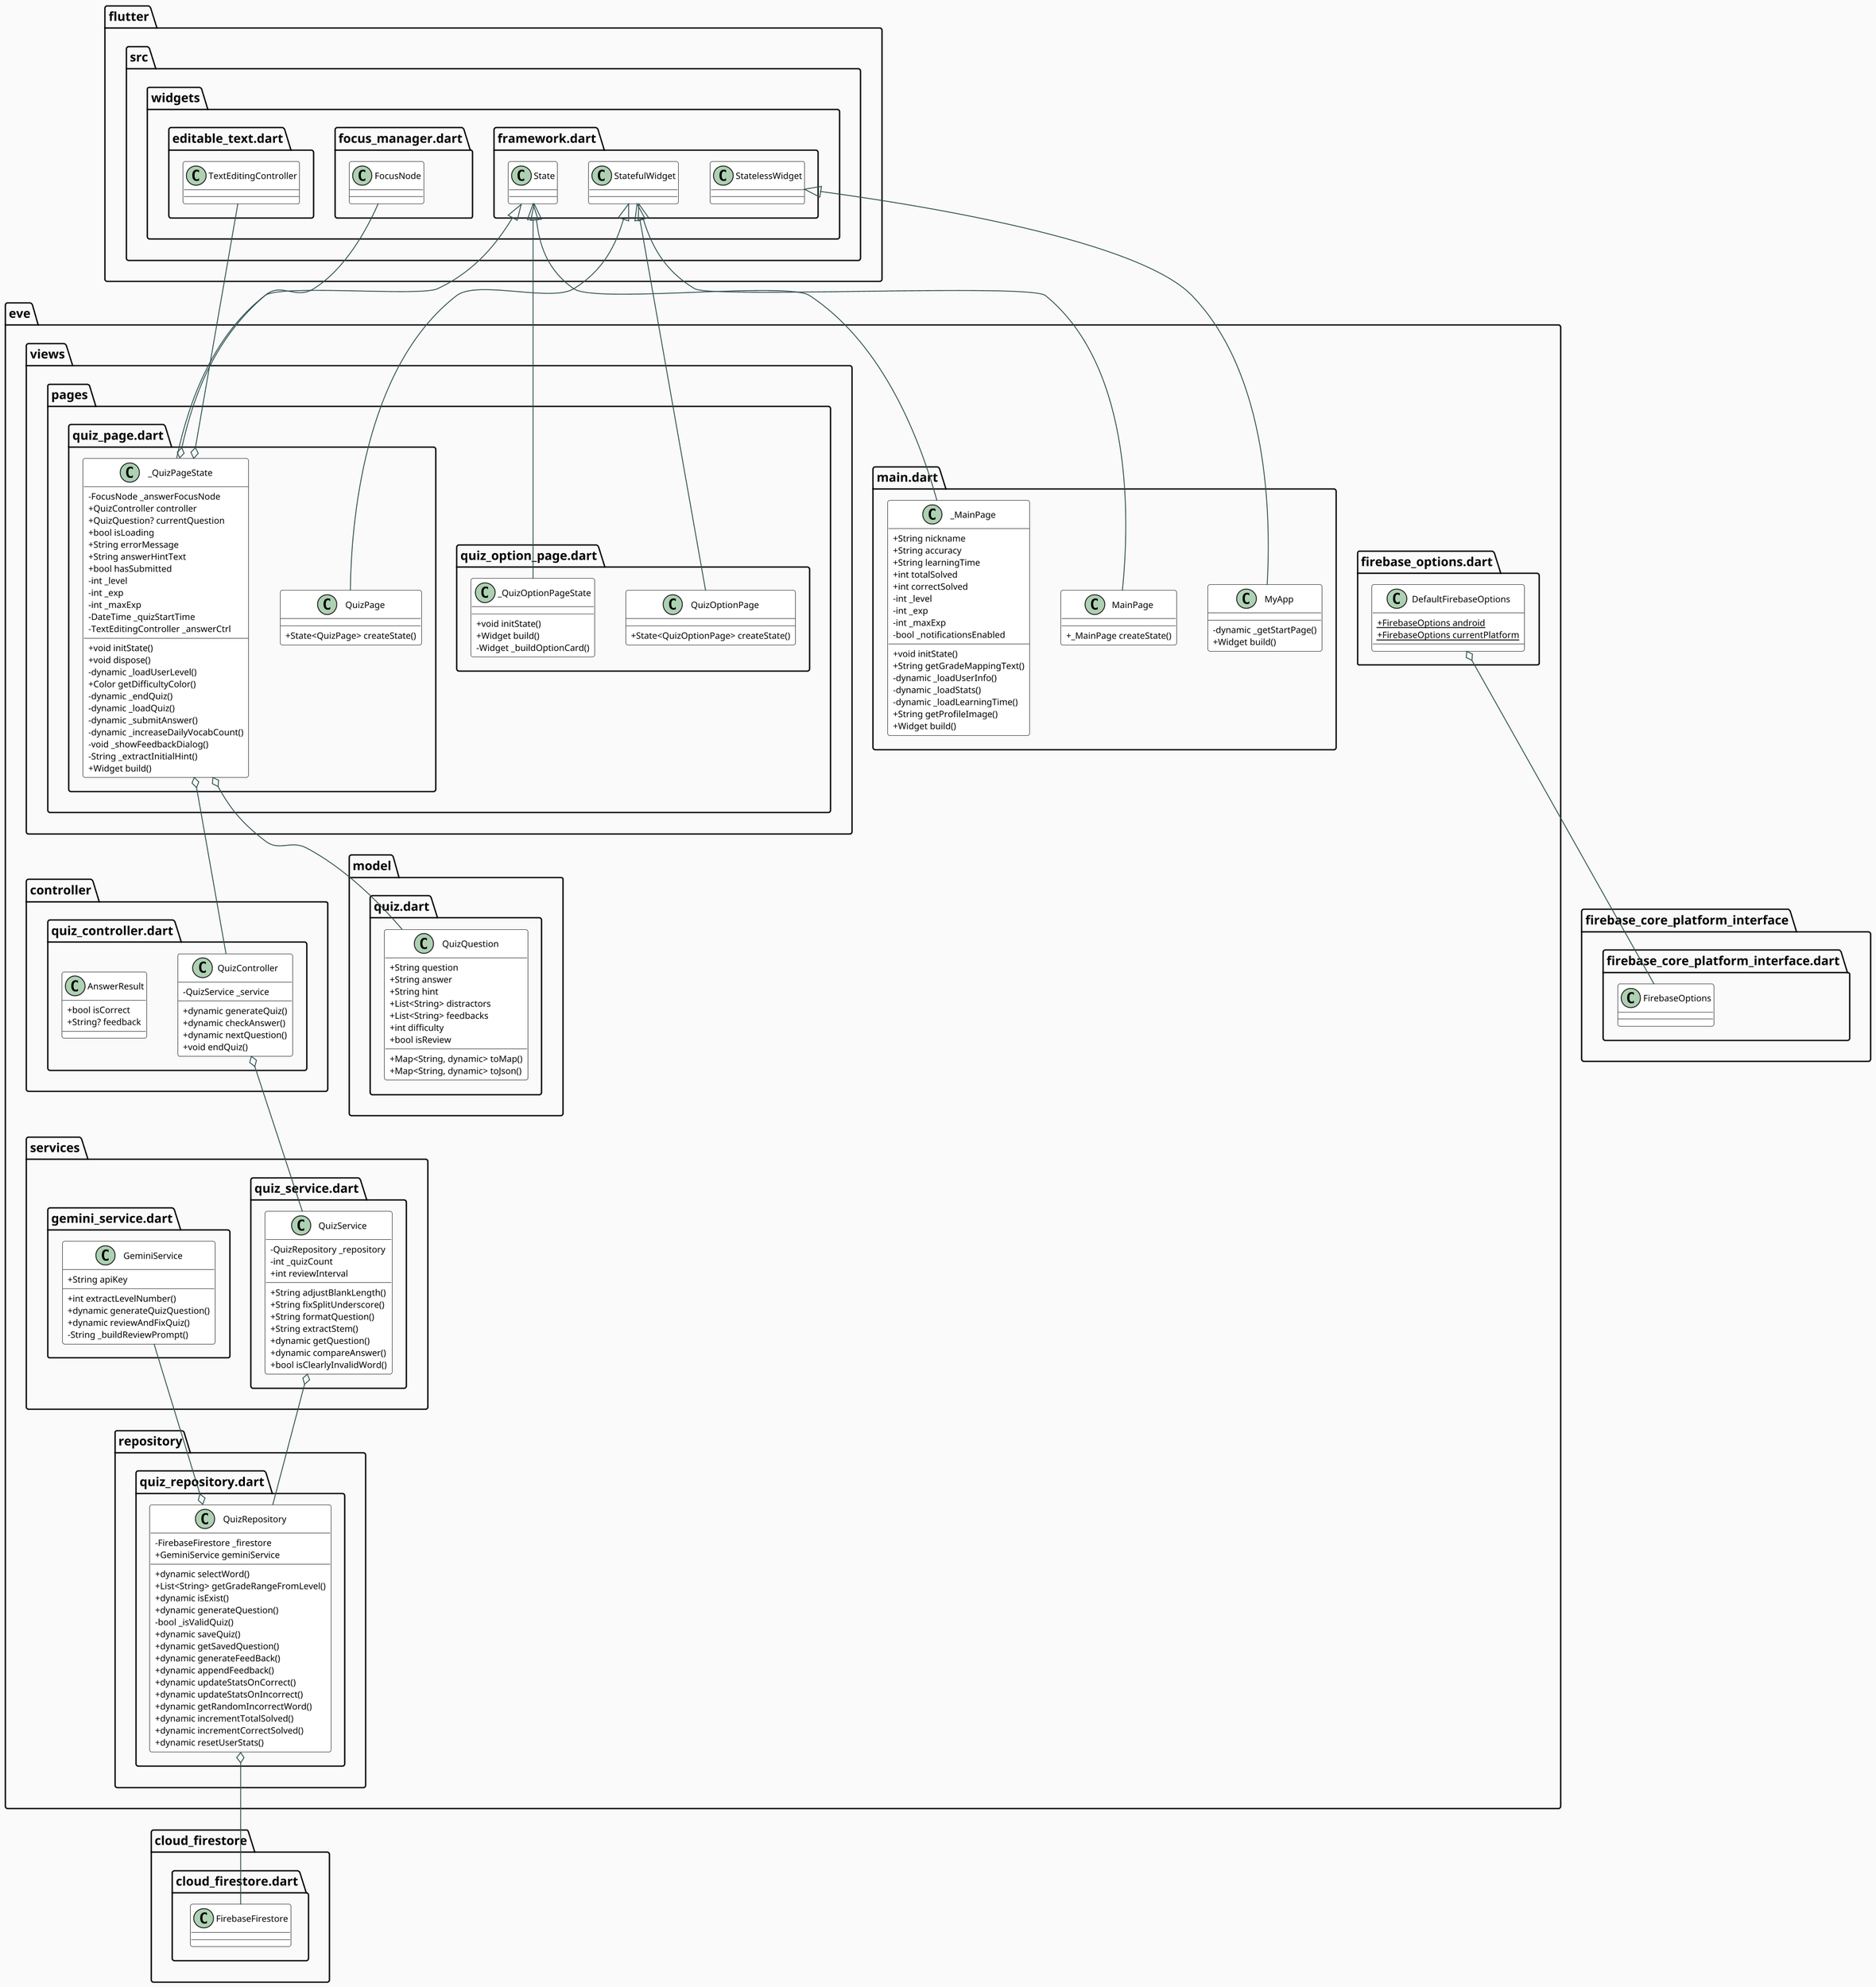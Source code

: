 @startuml
' 💄 시각 정돈용 설정
skinparam classAttributeIconSize 0
skinparam ClassFontSize 11
skinparam ClassAttributeFontSize 10
skinparam ClassStereotypeFontSize 9
skinparam BackgroundColor #FAFAFA
skinparam ArrowColor DarkSlateGray
skinparam ClassBackgroundColor White
skinparam Shadowing false
skinparam dpi 150

' 💡 패키지 단위로 그룹핑
set namespaceSeparator ::

class "eve::controller::quiz_controller.dart::QuizController" {
  -QuizService _service
  +dynamic generateQuiz()
  +dynamic checkAnswer()
  +dynamic nextQuestion()
  +void endQuiz()
}

"eve::controller::quiz_controller.dart::QuizController" o-- "eve::services::quiz_service.dart::QuizService"

class "eve::controller::quiz_controller.dart::AnswerResult" {
  +bool isCorrect
  +String? feedback
}

class "eve::firebase_options.dart::DefaultFirebaseOptions" {
  {static} +FirebaseOptions android
  {static} +FirebaseOptions currentPlatform
}

"eve::firebase_options.dart::DefaultFirebaseOptions" o-- "firebase_core_platform_interface::firebase_core_platform_interface.dart::FirebaseOptions"


class "eve::main.dart::MyApp" {
  -dynamic _getStartPage()
  +Widget build()
}

"flutter::src::widgets::framework.dart::StatelessWidget" <|-- "eve::main.dart::MyApp"

class "eve::main.dart::MainPage" {
  +_MainPage createState()
}

"flutter::src::widgets::framework.dart::StatefulWidget" <|-- "eve::main.dart::MainPage"

class "eve::main.dart::_MainPage" {
  +String nickname
  +String accuracy
  +String learningTime
  +int totalSolved
  +int correctSolved
  -int _level
  -int _exp
  -int _maxExp
  -bool _notificationsEnabled
  +void initState()
  +String getGradeMappingText()
  -dynamic _loadUserInfo()
  -dynamic _loadStats()
  -dynamic _loadLearningTime()
  +String getProfileImage()
  +Widget build()
}

"flutter::src::widgets::framework.dart::State" <|-- "eve::main.dart::_MainPage"

class "eve::model::quiz.dart::QuizQuestion" {
  +String question
  +String answer
  +String hint
  +List<String> distractors
  +List<String> feedbacks
  +int difficulty
  +bool isReview
  +Map<String, dynamic> toMap()
  +Map<String, dynamic> toJson()
}

class "eve::repository::quiz_repository.dart::QuizRepository" {
  -FirebaseFirestore _firestore
  +GeminiService geminiService
  +dynamic selectWord()
  +List<String> getGradeRangeFromLevel()
  +dynamic isExist()
  +dynamic generateQuestion()
  -bool _isValidQuiz()
  +dynamic saveQuiz()
  +dynamic getSavedQuestion()
  +dynamic generateFeedBack()
  +dynamic appendFeedback()
  +dynamic updateStatsOnCorrect()
  +dynamic updateStatsOnIncorrect()
  +dynamic getRandomIncorrectWord()
  +dynamic incrementTotalSolved()
  +dynamic incrementCorrectSolved()
  +dynamic resetUserStats()
}

"eve::repository::quiz_repository.dart::QuizRepository" o-- "cloud_firestore::cloud_firestore.dart::FirebaseFirestore"
"eve::repository::quiz_repository.dart::QuizRepository" o-- "eve::services::gemini_service.dart::GeminiService"

class "eve::services::gemini_service.dart::GeminiService" {
  +String apiKey
  +int extractLevelNumber()
  +dynamic generateQuizQuestion()
  +dynamic reviewAndFixQuiz()
  -String _buildReviewPrompt()
}

class "eve::services::quiz_service.dart::QuizService" {
  -QuizRepository _repository
  -int _quizCount
  +int reviewInterval
  +String adjustBlankLength()
  +String fixSplitUnderscore()
  +String formatQuestion()
  +String extractStem()
  +dynamic getQuestion()
  +dynamic compareAnswer()
  +bool isClearlyInvalidWord()
}

"eve::services::quiz_service.dart::QuizService" o-- "eve::repository::quiz_repository.dart::QuizRepository"


class "eve::views::pages::quiz_option_page.dart::QuizOptionPage" {
  +State<QuizOptionPage> createState()
}

"flutter::src::widgets::framework.dart::StatefulWidget" <|-- "eve::views::pages::quiz_option_page.dart::QuizOptionPage"

class "eve::views::pages::quiz_option_page.dart::_QuizOptionPageState" {
  +void initState()
  +Widget build()
  -Widget _buildOptionCard()
}

"flutter::src::widgets::framework.dart::State" <|-- "eve::views::pages::quiz_option_page.dart::_QuizOptionPageState"

class "eve::views::pages::quiz_page.dart::QuizPage" {
  +State<QuizPage> createState()
}

"flutter::src::widgets::framework.dart::StatefulWidget" <|-- "eve::views::pages::quiz_page.dart::QuizPage"

class "eve::views::pages::quiz_page.dart::_QuizPageState" {
  -FocusNode _answerFocusNode
  +QuizController controller
  +QuizQuestion? currentQuestion
  +bool isLoading
  +String errorMessage
  +String answerHintText
  +bool hasSubmitted
  -int _level
  -int _exp
  -int _maxExp
  -DateTime _quizStartTime
  -TextEditingController _answerCtrl
  +void initState()
  +void dispose()
  -dynamic _loadUserLevel()
  +Color getDifficultyColor()
  -dynamic _endQuiz()
  -dynamic _loadQuiz()
  -dynamic _submitAnswer()
  -dynamic _increaseDailyVocabCount()
  -void _showFeedbackDialog()
  -String _extractInitialHint()
  +Widget build()
}

"eve::views::pages::quiz_page.dart::_QuizPageState" o-- "flutter::src::widgets::focus_manager.dart::FocusNode"
"eve::views::pages::quiz_page.dart::_QuizPageState" o-- "eve::controller::quiz_controller.dart::QuizController"
"eve::views::pages::quiz_page.dart::_QuizPageState" o-- "eve::model::quiz.dart::QuizQuestion"
"eve::views::pages::quiz_page.dart::_QuizPageState" o-- "flutter::src::widgets::editable_text.dart::TextEditingController"
"flutter::src::widgets::framework.dart::State" <|-- "eve::views::pages::quiz_page.dart::_QuizPageState"


@enduml